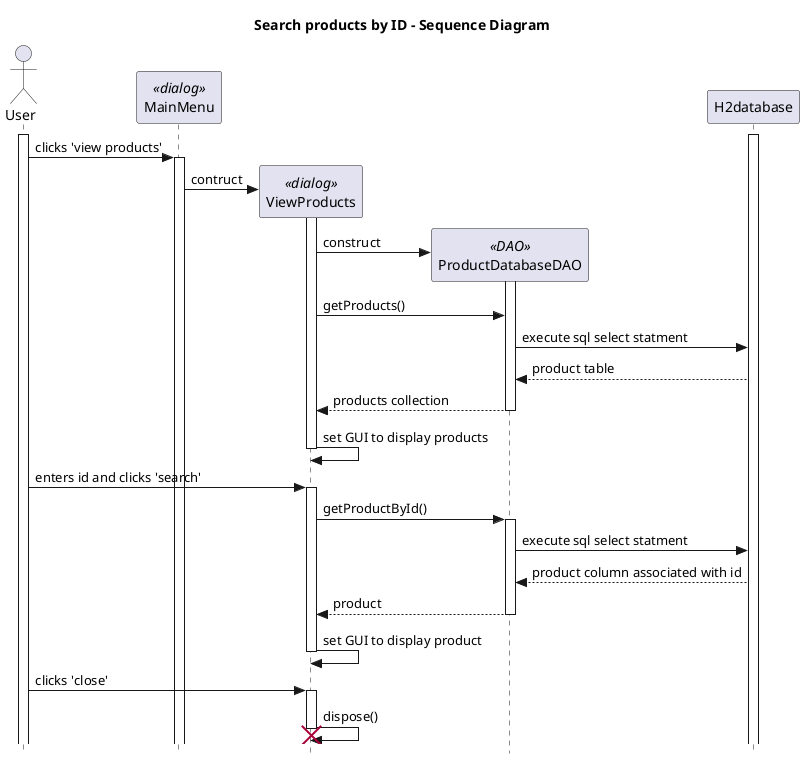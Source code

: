 @startuml
@startuml
' use strict UML mode
skinparam style strictuml

title Search products by ID - Sequence Diagram

actor User
activate User
participant "MainMenu" <<dialog>>


activate H2database


User -> MainMenu++ : clicks 'view products'

create ViewProducts <<dialog>>
MainMenu -> ViewProducts : contruct
ViewProducts ++

create ProductDatabaseDAO <<DAO>>
ViewProducts -> ProductDatabaseDAO : construct
activate ProductDatabaseDAO



ViewProducts -> ProductDatabaseDAO : getProducts()

ProductDatabaseDAO -> H2database : execute sql select statment
H2database --> ProductDatabaseDAO : product table
return products collection
ViewProducts -> ViewProducts : set GUI to display products
ViewProducts--

User -> ViewProducts++ : enters id and clicks 'search'
ViewProducts -> ProductDatabaseDAO++ : getProductById()
ProductDatabaseDAO -> H2database : execute sql select statment
H2database --> ProductDatabaseDAO : product column associated with id
ProductDatabaseDAO --> ViewProducts : product
ProductDatabaseDAO--
ViewProducts -> ViewProducts : set GUI to display product
ViewProducts--


User -> ViewProducts++ : clicks 'close'
ViewProducts -> ViewProducts : dispose()
destroy ViewProducts
ViewProducts--

database H2database


@enduml

